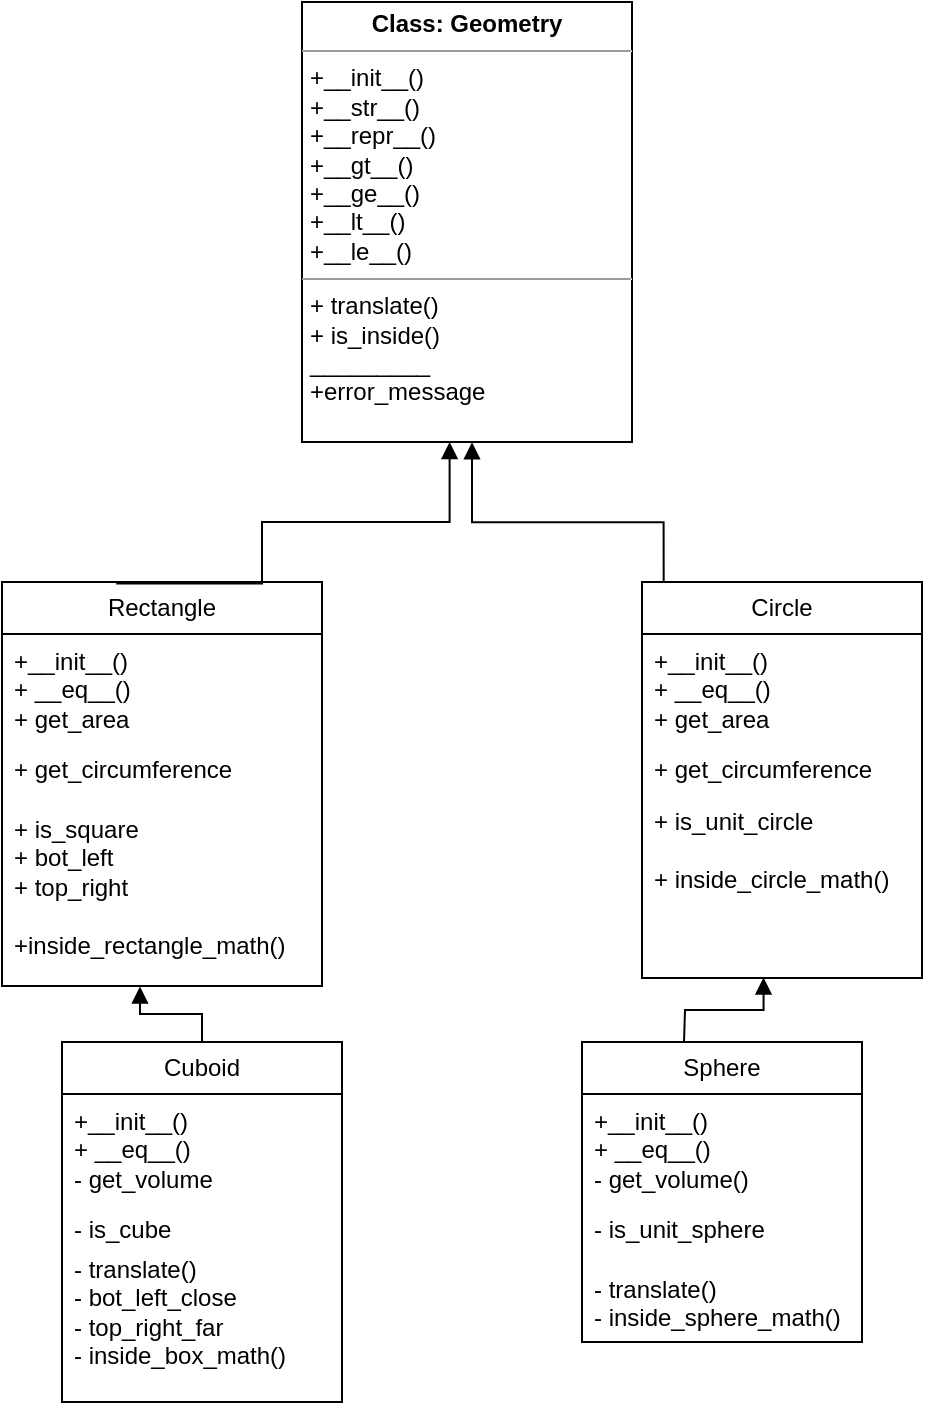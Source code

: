 <mxfile version="22.0.4" type="github">
  <diagram name="Page-1" id="c4acf3e9-155e-7222-9cf6-157b1a14988f">
    <mxGraphModel dx="683" dy="435" grid="1" gridSize="10" guides="1" tooltips="1" connect="1" arrows="1" fold="1" page="1" pageScale="1" pageWidth="850" pageHeight="1100" background="none" math="0" shadow="0">
      <root>
        <mxCell id="0" />
        <mxCell id="1" parent="0" />
        <mxCell id="qFAEqd3Lom9Yha_ofM8g-5" value="&lt;p style=&quot;margin:0px;margin-top:4px;text-align:center;&quot;&gt;&lt;b&gt;Class: Geometry&lt;br&gt;&lt;/b&gt;&lt;/p&gt;&lt;hr size=&quot;1&quot;&gt;&lt;p style=&quot;margin:0px;margin-left:4px;&quot;&gt;+__init__()&lt;br&gt;&lt;/p&gt;&lt;p style=&quot;margin:0px;margin-left:4px;&quot;&gt;+__str__()&lt;/p&gt;&lt;p style=&quot;margin:0px;margin-left:4px;&quot;&gt;+__repr__()&lt;br&gt;&lt;/p&gt;&lt;p style=&quot;margin:0px;margin-left:4px;&quot;&gt;+__gt__()&lt;/p&gt;&lt;p style=&quot;margin:0px;margin-left:4px;&quot;&gt;+__ge__()&lt;/p&gt;&lt;p style=&quot;margin:0px;margin-left:4px;&quot;&gt;+__lt__()&lt;/p&gt;&lt;p style=&quot;margin:0px;margin-left:4px;&quot;&gt;+__le__()&lt;/p&gt;&lt;hr size=&quot;1&quot;&gt;&lt;p style=&quot;margin:0px;margin-left:4px;&quot;&gt;+ translate()&lt;/p&gt;&lt;p style=&quot;margin:0px;margin-left:4px;&quot;&gt;+ is_inside()&lt;/p&gt;&lt;p style=&quot;margin:0px;margin-left:4px;&quot;&gt;_________&lt;/p&gt;&lt;p style=&quot;margin:0px;margin-left:4px;&quot;&gt;+error_message&lt;br&gt;&lt;/p&gt;" style="verticalAlign=top;align=left;overflow=fill;fontSize=12;fontFamily=Helvetica;html=1;whiteSpace=wrap;" parent="1" vertex="1">
          <mxGeometry x="340" y="240" width="165" height="220" as="geometry" />
        </mxCell>
        <mxCell id="qFAEqd3Lom9Yha_ofM8g-6" value="&lt;div&gt;Rectangle&lt;/div&gt;" style="swimlane;fontStyle=0;childLayout=stackLayout;horizontal=1;startSize=26;fillColor=none;horizontalStack=0;resizeParent=1;resizeParentMax=0;resizeLast=0;collapsible=1;marginBottom=0;whiteSpace=wrap;html=1;" parent="1" vertex="1">
          <mxGeometry x="190" y="530" width="160" height="202" as="geometry" />
        </mxCell>
        <mxCell id="qFAEqd3Lom9Yha_ofM8g-7" value="&lt;div&gt;+__init__()&lt;br&gt;&lt;/div&gt;&lt;div&gt;+ __eq__()&lt;br&gt;&lt;/div&gt;&lt;div&gt;+ get_area&lt;/div&gt;" style="text;strokeColor=none;fillColor=none;align=left;verticalAlign=top;spacingLeft=4;spacingRight=4;overflow=hidden;rotatable=0;points=[[0,0.5],[1,0.5]];portConstraint=eastwest;whiteSpace=wrap;html=1;" parent="qFAEqd3Lom9Yha_ofM8g-6" vertex="1">
          <mxGeometry y="26" width="160" height="54" as="geometry" />
        </mxCell>
        <mxCell id="qFAEqd3Lom9Yha_ofM8g-8" value="+ get_circumference" style="text;strokeColor=none;fillColor=none;align=left;verticalAlign=top;spacingLeft=4;spacingRight=4;overflow=hidden;rotatable=0;points=[[0,0.5],[1,0.5]];portConstraint=eastwest;whiteSpace=wrap;html=1;" parent="qFAEqd3Lom9Yha_ofM8g-6" vertex="1">
          <mxGeometry y="80" width="160" height="30" as="geometry" />
        </mxCell>
        <mxCell id="qFAEqd3Lom9Yha_ofM8g-9" value="&lt;div&gt;+ is_square&lt;/div&gt;&lt;div&gt;+ bot_left&lt;/div&gt;&lt;div&gt;+ top_right&lt;/div&gt;&lt;div&gt;&lt;br&gt;&lt;/div&gt;&lt;div&gt;+inside_rectangle_math()&lt;br&gt;&lt;/div&gt;" style="text;strokeColor=none;fillColor=none;align=left;verticalAlign=top;spacingLeft=4;spacingRight=4;overflow=hidden;rotatable=0;points=[[0,0.5],[1,0.5]];portConstraint=eastwest;whiteSpace=wrap;html=1;" parent="qFAEqd3Lom9Yha_ofM8g-6" vertex="1">
          <mxGeometry y="110" width="160" height="92" as="geometry" />
        </mxCell>
        <mxCell id="qFAEqd3Lom9Yha_ofM8g-10" value="Circle" style="swimlane;fontStyle=0;childLayout=stackLayout;horizontal=1;startSize=26;fillColor=none;horizontalStack=0;resizeParent=1;resizeParentMax=0;resizeLast=0;collapsible=1;marginBottom=0;whiteSpace=wrap;html=1;" parent="1" vertex="1">
          <mxGeometry x="510" y="530" width="140" height="198" as="geometry">
            <mxRectangle x="440" y="240" width="70" height="30" as="alternateBounds" />
          </mxGeometry>
        </mxCell>
        <mxCell id="qFAEqd3Lom9Yha_ofM8g-11" value="+__init__()&lt;div&gt;+ __eq__()&lt;/div&gt;&lt;div&gt;+ get_area&lt;/div&gt;" style="text;strokeColor=none;fillColor=none;align=left;verticalAlign=top;spacingLeft=4;spacingRight=4;overflow=hidden;rotatable=0;points=[[0,0.5],[1,0.5]];portConstraint=eastwest;whiteSpace=wrap;html=1;" parent="qFAEqd3Lom9Yha_ofM8g-10" vertex="1">
          <mxGeometry y="26" width="140" height="54" as="geometry" />
        </mxCell>
        <mxCell id="qFAEqd3Lom9Yha_ofM8g-12" value="+ get_circumference" style="text;strokeColor=none;fillColor=none;align=left;verticalAlign=top;spacingLeft=4;spacingRight=4;overflow=hidden;rotatable=0;points=[[0,0.5],[1,0.5]];portConstraint=eastwest;whiteSpace=wrap;html=1;" parent="qFAEqd3Lom9Yha_ofM8g-10" vertex="1">
          <mxGeometry y="80" width="140" height="26" as="geometry" />
        </mxCell>
        <mxCell id="qFAEqd3Lom9Yha_ofM8g-13" value="&lt;div&gt;+ is_unit_circle&lt;/div&gt;&lt;div&gt;&lt;br&gt;&lt;/div&gt;&lt;div&gt;+ inside_circle_math()&lt;br&gt;&lt;/div&gt;" style="text;strokeColor=none;fillColor=none;align=left;verticalAlign=top;spacingLeft=4;spacingRight=4;overflow=hidden;rotatable=0;points=[[0,0.5],[1,0.5]];portConstraint=eastwest;whiteSpace=wrap;html=1;" parent="qFAEqd3Lom9Yha_ofM8g-10" vertex="1">
          <mxGeometry y="106" width="140" height="92" as="geometry" />
        </mxCell>
        <mxCell id="qFAEqd3Lom9Yha_ofM8g-14" value="&lt;div&gt;&lt;br&gt;&lt;/div&gt;" style="endArrow=block;endFill=1;html=1;edgeStyle=orthogonalEdgeStyle;align=left;verticalAlign=top;rounded=0;entryX=0.43;entryY=1.009;entryDx=0;entryDy=0;entryPerimeter=0;exitX=0.357;exitY=0.004;exitDx=0;exitDy=0;exitPerimeter=0;" parent="1" source="qFAEqd3Lom9Yha_ofM8g-6" edge="1">
          <mxGeometry x="-1" relative="1" as="geometry">
            <mxPoint x="310" y="528.83" as="sourcePoint" />
            <mxPoint x="413.8" y="460" as="targetPoint" />
            <Array as="points">
              <mxPoint x="320" y="530" />
              <mxPoint x="320" y="500" />
              <mxPoint x="414" y="500" />
            </Array>
          </mxGeometry>
        </mxCell>
        <mxCell id="qFAEqd3Lom9Yha_ofM8g-18" value="" style="endArrow=block;endFill=1;html=1;edgeStyle=orthogonalEdgeStyle;align=left;verticalAlign=top;rounded=0;entryX=0.553;entryY=1.031;entryDx=0;entryDy=0;entryPerimeter=0;exitX=0.638;exitY=-0.001;exitDx=0;exitDy=0;exitPerimeter=0;" parent="1" edge="1">
          <mxGeometry x="-1" relative="1" as="geometry">
            <mxPoint x="520.84" y="529.996" as="sourcePoint" />
            <mxPoint x="425" y="460.1" as="targetPoint" />
            <Array as="points">
              <mxPoint x="520.52" y="500.1" />
              <mxPoint x="425.52" y="500.1" />
            </Array>
          </mxGeometry>
        </mxCell>
        <mxCell id="d-dRbyV_aQIwzDTa89xE-1" value="Sphere" style="swimlane;fontStyle=0;childLayout=stackLayout;horizontal=1;startSize=26;fillColor=none;horizontalStack=0;resizeParent=1;resizeParentMax=0;resizeLast=0;collapsible=1;marginBottom=0;whiteSpace=wrap;html=1;" parent="1" vertex="1">
          <mxGeometry x="480" y="760" width="140" height="150" as="geometry">
            <mxRectangle x="440" y="240" width="70" height="30" as="alternateBounds" />
          </mxGeometry>
        </mxCell>
        <mxCell id="d-dRbyV_aQIwzDTa89xE-2" value="&lt;div style=&quot;&quot;&gt;+__init__()&lt;/div&gt;&lt;div style=&quot;&quot;&gt;+ __eq__() &lt;br&gt;&lt;/div&gt;&lt;div&gt;- get_volume()&lt;br&gt;&lt;/div&gt;" style="text;strokeColor=none;fillColor=none;align=left;verticalAlign=top;spacingLeft=4;spacingRight=4;overflow=hidden;rotatable=0;points=[[0,0.5],[1,0.5]];portConstraint=eastwest;whiteSpace=wrap;html=1;" parent="d-dRbyV_aQIwzDTa89xE-1" vertex="1">
          <mxGeometry y="26" width="140" height="54" as="geometry" />
        </mxCell>
        <mxCell id="d-dRbyV_aQIwzDTa89xE-3" value="- is_unit_sphere" style="text;strokeColor=none;fillColor=none;align=left;verticalAlign=top;spacingLeft=4;spacingRight=4;overflow=hidden;rotatable=0;points=[[0,0.5],[1,0.5]];portConstraint=eastwest;whiteSpace=wrap;html=1;" parent="d-dRbyV_aQIwzDTa89xE-1" vertex="1">
          <mxGeometry y="80" width="140" height="30" as="geometry" />
        </mxCell>
        <mxCell id="d-dRbyV_aQIwzDTa89xE-4" value="&lt;div&gt;- translate()&lt;/div&gt;&lt;div&gt;- inside_sphere_math()&lt;br&gt;&lt;/div&gt;" style="text;strokeColor=none;fillColor=none;align=left;verticalAlign=top;spacingLeft=4;spacingRight=4;overflow=hidden;rotatable=0;points=[[0,0.5],[1,0.5]];portConstraint=eastwest;whiteSpace=wrap;html=1;" parent="d-dRbyV_aQIwzDTa89xE-1" vertex="1">
          <mxGeometry y="110" width="140" height="40" as="geometry" />
        </mxCell>
        <mxCell id="d-dRbyV_aQIwzDTa89xE-5" value="Cuboid" style="swimlane;fontStyle=0;childLayout=stackLayout;horizontal=1;startSize=26;fillColor=none;horizontalStack=0;resizeParent=1;resizeParentMax=0;resizeLast=0;collapsible=1;marginBottom=0;whiteSpace=wrap;html=1;" parent="1" vertex="1">
          <mxGeometry x="220" y="760" width="140" height="180" as="geometry">
            <mxRectangle x="440" y="240" width="70" height="30" as="alternateBounds" />
          </mxGeometry>
        </mxCell>
        <mxCell id="d-dRbyV_aQIwzDTa89xE-6" value="&lt;div&gt;+__init__()&lt;/div&gt;&lt;div&gt;+ __eq__()&lt;/div&gt;&lt;div&gt;- get_volume&lt;/div&gt;" style="text;strokeColor=none;fillColor=none;align=left;verticalAlign=top;spacingLeft=4;spacingRight=4;overflow=hidden;rotatable=0;points=[[0,0.5],[1,0.5]];portConstraint=eastwest;whiteSpace=wrap;html=1;" parent="d-dRbyV_aQIwzDTa89xE-5" vertex="1">
          <mxGeometry y="26" width="140" height="54" as="geometry" />
        </mxCell>
        <mxCell id="d-dRbyV_aQIwzDTa89xE-7" value="- is_cube" style="text;strokeColor=none;fillColor=none;align=left;verticalAlign=top;spacingLeft=4;spacingRight=4;overflow=hidden;rotatable=0;points=[[0,0.5],[1,0.5]];portConstraint=eastwest;whiteSpace=wrap;html=1;" parent="d-dRbyV_aQIwzDTa89xE-5" vertex="1">
          <mxGeometry y="80" width="140" height="20" as="geometry" />
        </mxCell>
        <mxCell id="d-dRbyV_aQIwzDTa89xE-8" value="&lt;div&gt;- translate()&lt;/div&gt;&lt;div&gt;- bot_left_close&lt;/div&gt;&lt;div&gt;- top_right_far&lt;/div&gt;&lt;div&gt;- inside_box_math()&lt;br&gt;&lt;/div&gt;" style="text;strokeColor=none;fillColor=none;align=left;verticalAlign=top;spacingLeft=4;spacingRight=4;overflow=hidden;rotatable=0;points=[[0,0.5],[1,0.5]];portConstraint=eastwest;whiteSpace=wrap;html=1;" parent="d-dRbyV_aQIwzDTa89xE-5" vertex="1">
          <mxGeometry y="100" width="140" height="80" as="geometry" />
        </mxCell>
        <mxCell id="d-dRbyV_aQIwzDTa89xE-9" value="" style="endArrow=block;endFill=1;html=1;edgeStyle=orthogonalEdgeStyle;align=left;verticalAlign=top;rounded=0;exitX=0.5;exitY=0;exitDx=0;exitDy=0;entryX=0.431;entryY=1.003;entryDx=0;entryDy=0;entryPerimeter=0;" parent="1" source="d-dRbyV_aQIwzDTa89xE-5" target="qFAEqd3Lom9Yha_ofM8g-9" edge="1">
          <mxGeometry x="-1" relative="1" as="geometry">
            <mxPoint x="450" y="670" as="sourcePoint" />
            <mxPoint x="250" y="710" as="targetPoint" />
          </mxGeometry>
        </mxCell>
        <mxCell id="d-dRbyV_aQIwzDTa89xE-11" value="" style="endArrow=block;endFill=1;html=1;edgeStyle=orthogonalEdgeStyle;align=left;verticalAlign=top;rounded=0;entryX=0.434;entryY=0.997;entryDx=0;entryDy=0;entryPerimeter=0;" parent="1" target="qFAEqd3Lom9Yha_ofM8g-13" edge="1">
          <mxGeometry x="-1" relative="1" as="geometry">
            <mxPoint x="531" y="760" as="sourcePoint" />
            <mxPoint x="573.0" y="704" as="targetPoint" />
          </mxGeometry>
        </mxCell>
      </root>
    </mxGraphModel>
  </diagram>
</mxfile>
